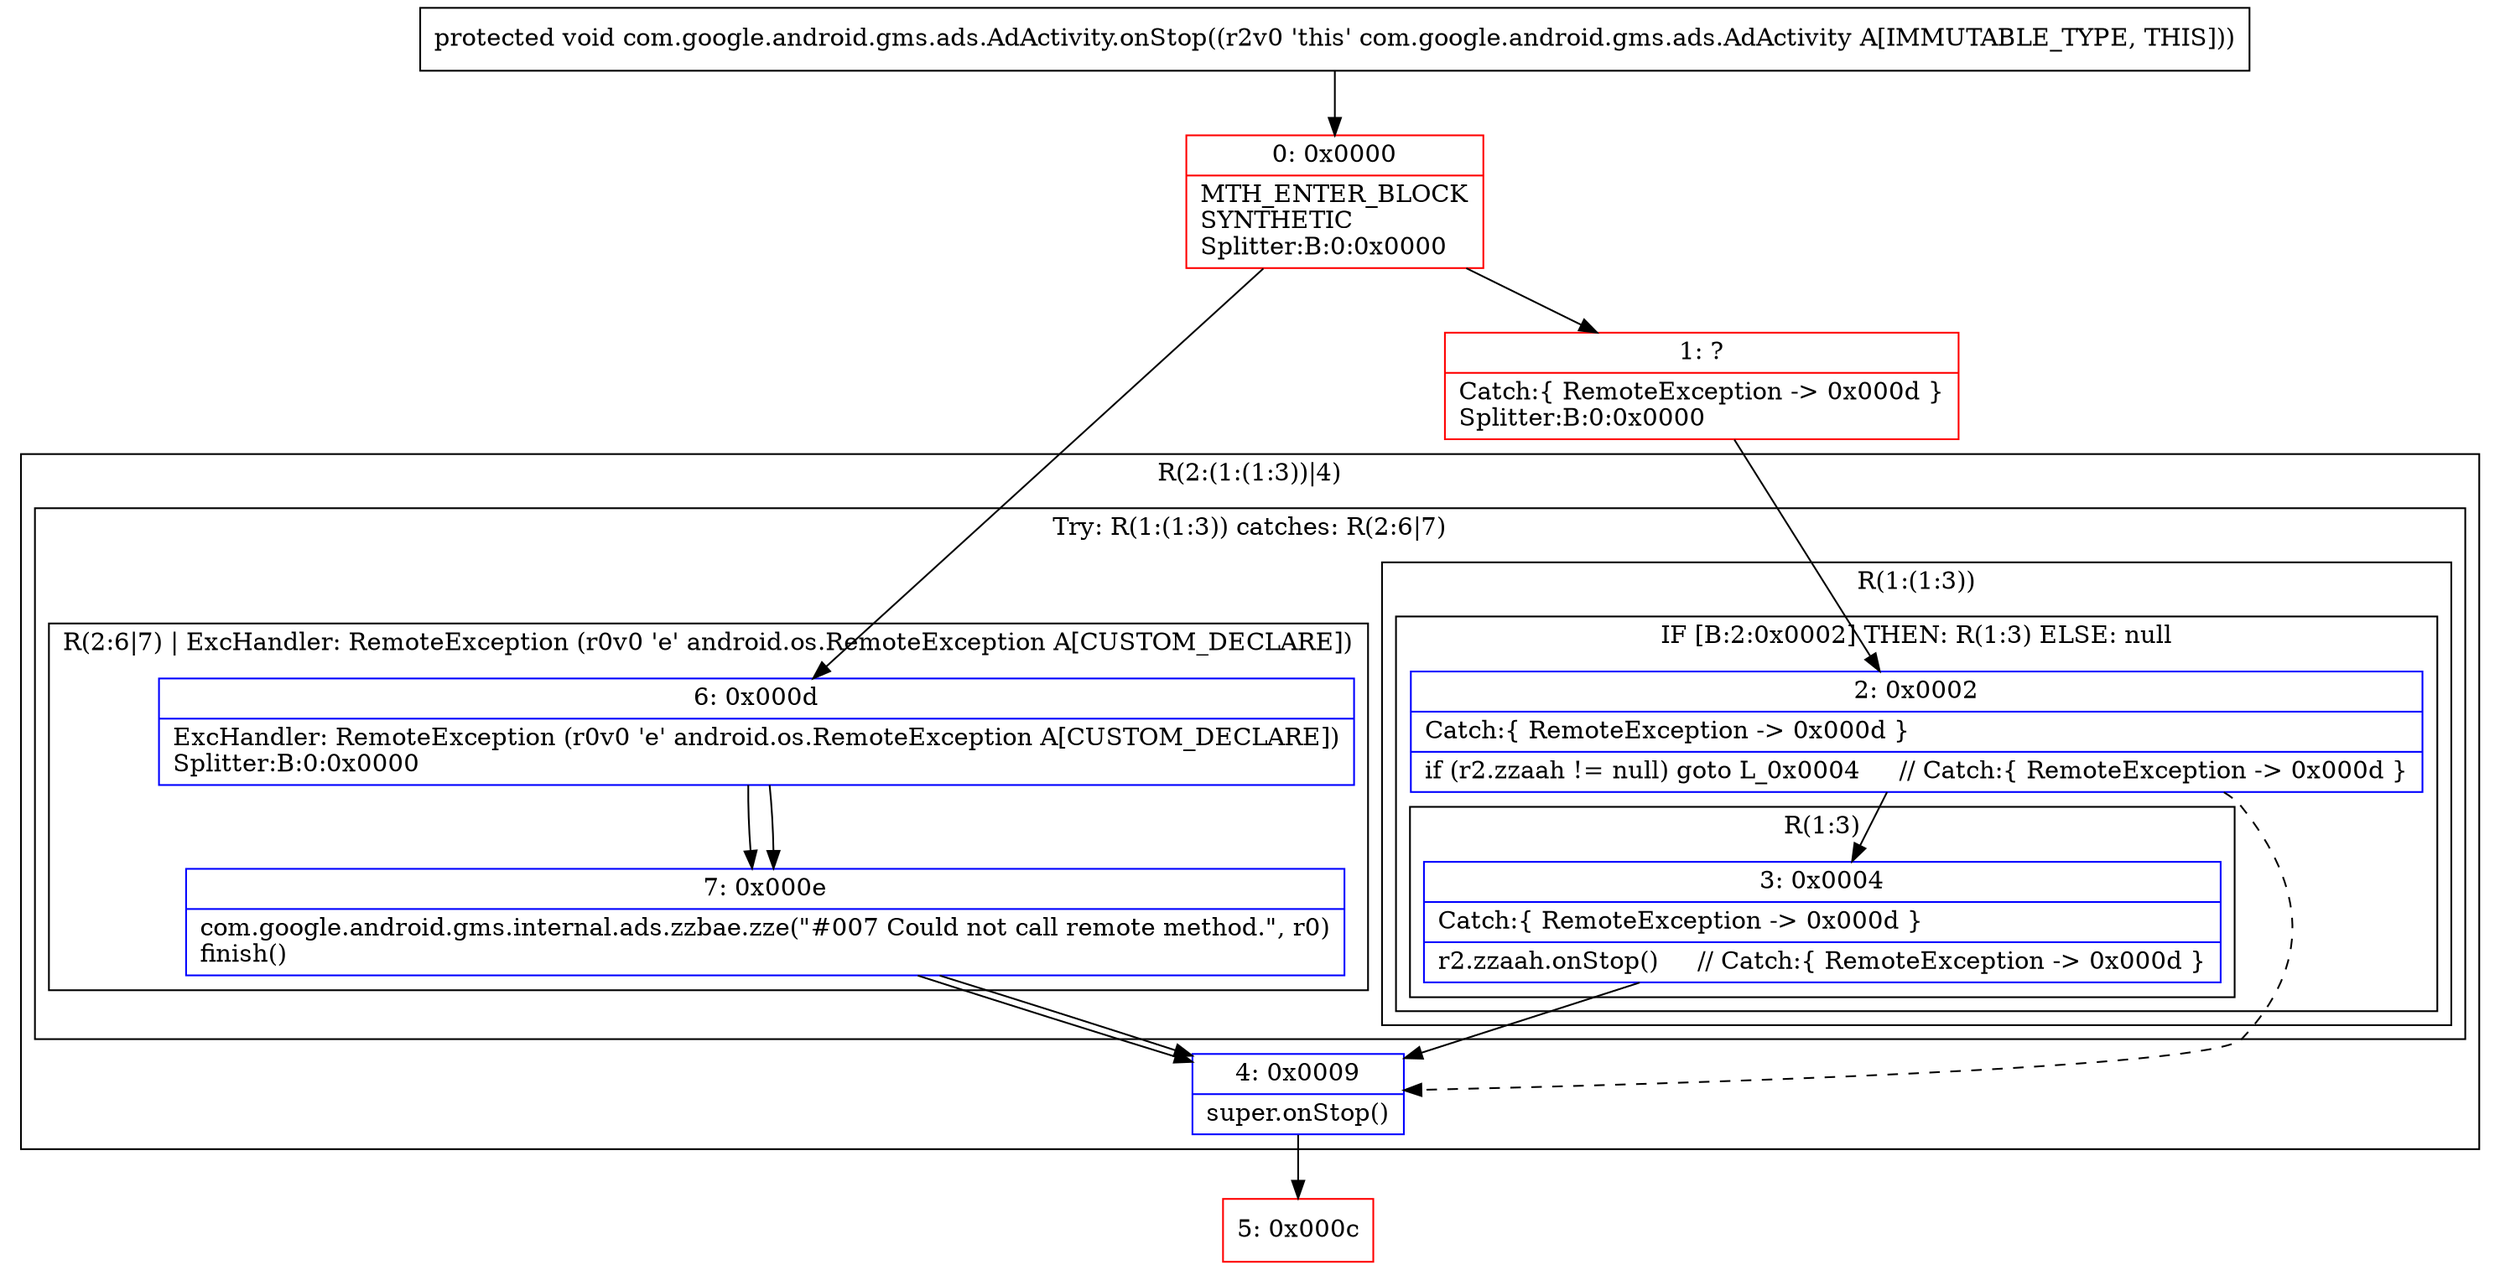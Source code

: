digraph "CFG forcom.google.android.gms.ads.AdActivity.onStop()V" {
subgraph cluster_Region_553631901 {
label = "R(2:(1:(1:3))|4)";
node [shape=record,color=blue];
subgraph cluster_TryCatchRegion_1824578818 {
label = "Try: R(1:(1:3)) catches: R(2:6|7)";
node [shape=record,color=blue];
subgraph cluster_Region_2105368873 {
label = "R(1:(1:3))";
node [shape=record,color=blue];
subgraph cluster_IfRegion_1823334687 {
label = "IF [B:2:0x0002] THEN: R(1:3) ELSE: null";
node [shape=record,color=blue];
Node_2 [shape=record,label="{2\:\ 0x0002|Catch:\{ RemoteException \-\> 0x000d \}\l|if (r2.zzaah != null) goto L_0x0004     \/\/ Catch:\{ RemoteException \-\> 0x000d \}\l}"];
subgraph cluster_Region_847789887 {
label = "R(1:3)";
node [shape=record,color=blue];
Node_3 [shape=record,label="{3\:\ 0x0004|Catch:\{ RemoteException \-\> 0x000d \}\l|r2.zzaah.onStop()     \/\/ Catch:\{ RemoteException \-\> 0x000d \}\l}"];
}
}
}
subgraph cluster_Region_1489685665 {
label = "R(2:6|7) | ExcHandler: RemoteException (r0v0 'e' android.os.RemoteException A[CUSTOM_DECLARE])\l";
node [shape=record,color=blue];
Node_6 [shape=record,label="{6\:\ 0x000d|ExcHandler: RemoteException (r0v0 'e' android.os.RemoteException A[CUSTOM_DECLARE])\lSplitter:B:0:0x0000\l}"];
Node_7 [shape=record,label="{7\:\ 0x000e|com.google.android.gms.internal.ads.zzbae.zze(\"#007 Could not call remote method.\", r0)\lfinish()\l}"];
}
}
Node_4 [shape=record,label="{4\:\ 0x0009|super.onStop()\l}"];
}
subgraph cluster_Region_1489685665 {
label = "R(2:6|7) | ExcHandler: RemoteException (r0v0 'e' android.os.RemoteException A[CUSTOM_DECLARE])\l";
node [shape=record,color=blue];
Node_6 [shape=record,label="{6\:\ 0x000d|ExcHandler: RemoteException (r0v0 'e' android.os.RemoteException A[CUSTOM_DECLARE])\lSplitter:B:0:0x0000\l}"];
Node_7 [shape=record,label="{7\:\ 0x000e|com.google.android.gms.internal.ads.zzbae.zze(\"#007 Could not call remote method.\", r0)\lfinish()\l}"];
}
Node_0 [shape=record,color=red,label="{0\:\ 0x0000|MTH_ENTER_BLOCK\lSYNTHETIC\lSplitter:B:0:0x0000\l}"];
Node_1 [shape=record,color=red,label="{1\:\ ?|Catch:\{ RemoteException \-\> 0x000d \}\lSplitter:B:0:0x0000\l}"];
Node_5 [shape=record,color=red,label="{5\:\ 0x000c}"];
MethodNode[shape=record,label="{protected void com.google.android.gms.ads.AdActivity.onStop((r2v0 'this' com.google.android.gms.ads.AdActivity A[IMMUTABLE_TYPE, THIS])) }"];
MethodNode -> Node_0;
Node_2 -> Node_3;
Node_2 -> Node_4[style=dashed];
Node_3 -> Node_4;
Node_6 -> Node_7;
Node_7 -> Node_4;
Node_4 -> Node_5;
Node_6 -> Node_7;
Node_7 -> Node_4;
Node_0 -> Node_1;
Node_0 -> Node_6;
Node_1 -> Node_2;
}

